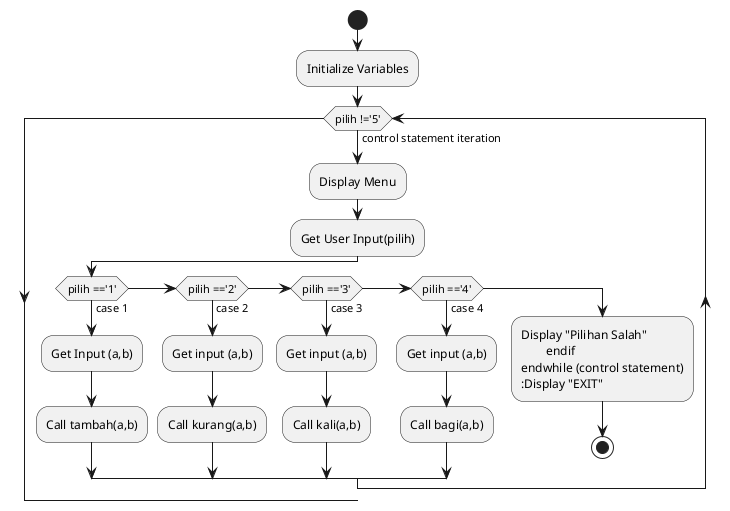 @startuml Pert5
start
:Initialize Variables;
while (pilih !='5') is (control statement iteration)
        :Display Menu;
        :Get User Input(pilih);
        if (pilih =='1') then (case 1)
                  :Get Input (a,b);
                  :Call tambah(a,b);
        else if (pilih =='2') then (case 2)
                 :Get input (a,b);
                 :Call kurang(a,b);
        else if (pilih =='3') then (case 3)
                 :Get input (a,b);
                 :Call kali(a,b);
        else if (pilih =='4') then (case 4)
                 :Get input (a,b);
                 :Call bagi(a,b);
        else 
                 :Display "Pilihan Salah"
        endif
endwhile (control statement)
:Display "EXIT";
stop

@enduml